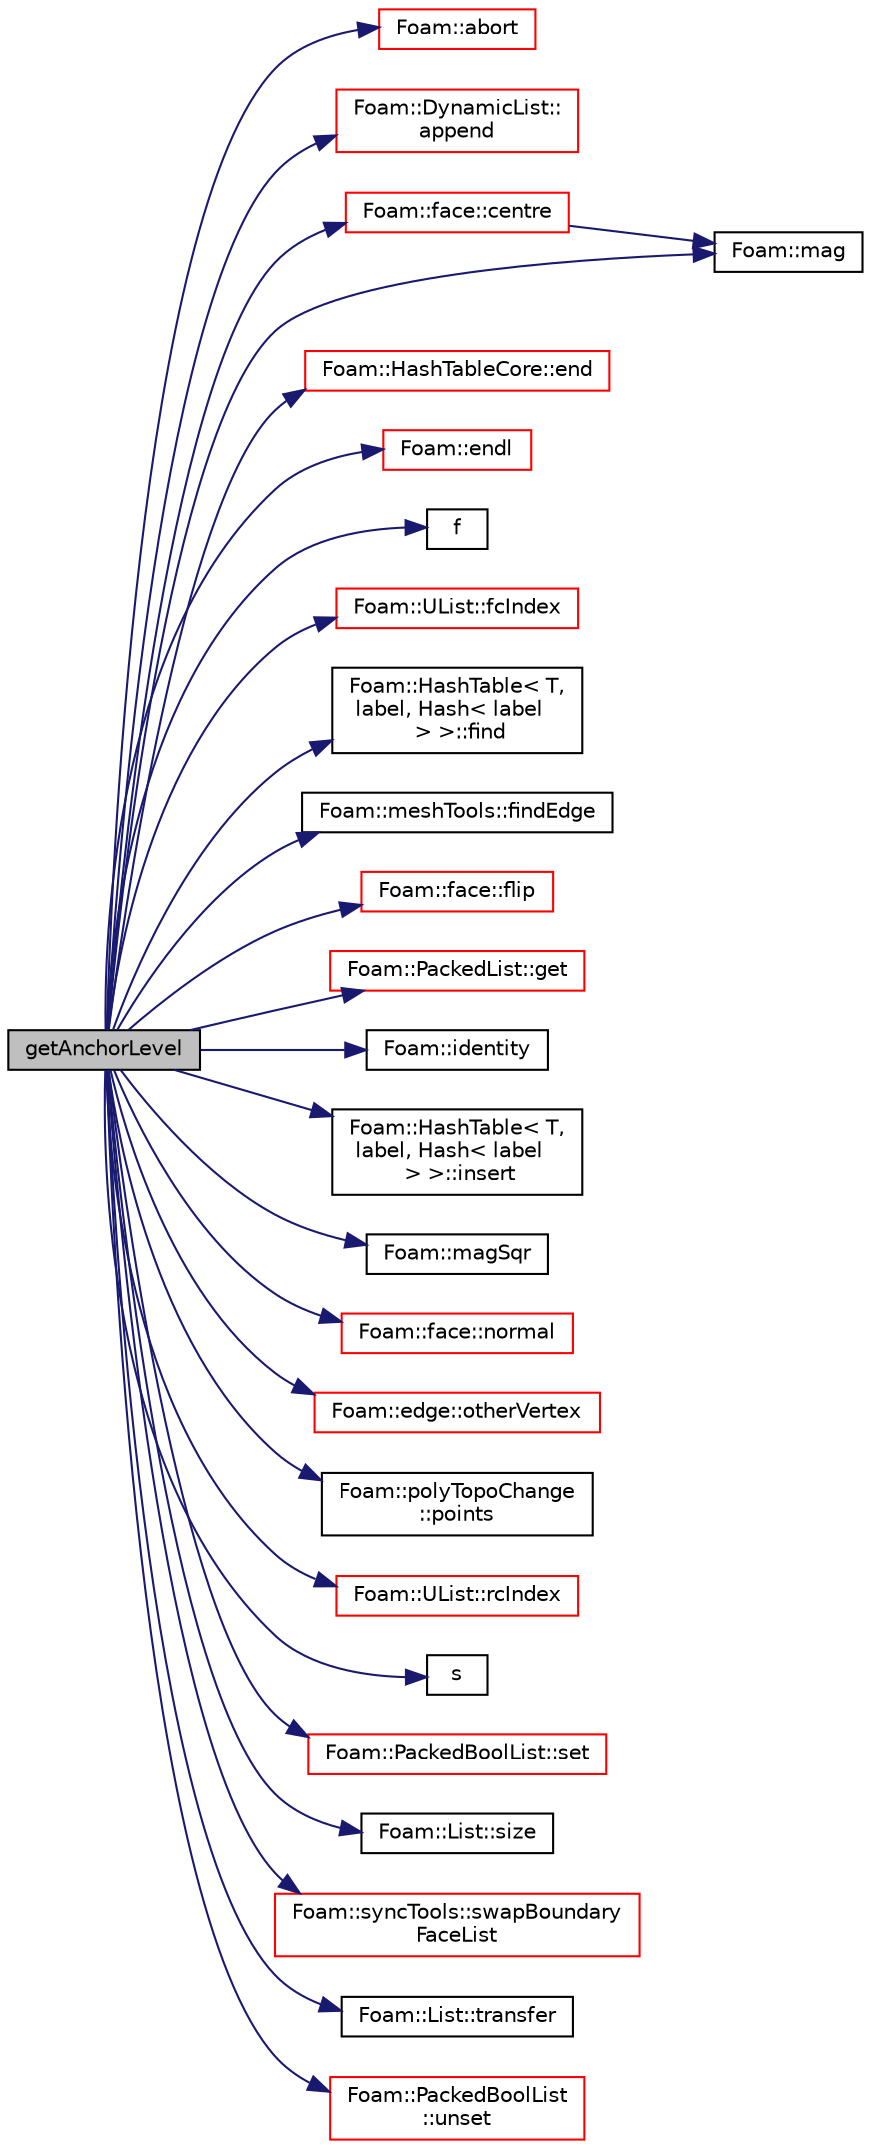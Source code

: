digraph "getAnchorLevel"
{
  bgcolor="transparent";
  edge [fontname="Helvetica",fontsize="10",labelfontname="Helvetica",labelfontsize="10"];
  node [fontname="Helvetica",fontsize="10",shape=record];
  rankdir="LR";
  Node1 [label="getAnchorLevel",height=0.2,width=0.4,color="black", fillcolor="grey75", style="filled", fontcolor="black"];
  Node1 -> Node2 [color="midnightblue",fontsize="10",style="solid",fontname="Helvetica"];
  Node2 [label="Foam::abort",height=0.2,width=0.4,color="red",URL="$a10979.html#a447107a607d03e417307c203fa5fb44b"];
  Node1 -> Node3 [color="midnightblue",fontsize="10",style="solid",fontname="Helvetica"];
  Node3 [label="Foam::DynamicList::\lappend",height=0.2,width=0.4,color="red",URL="$a00613.html#a7b67b42af715604376ad63a681dee6d8",tooltip="Append an element at the end of the list. "];
  Node1 -> Node4 [color="midnightblue",fontsize="10",style="solid",fontname="Helvetica"];
  Node4 [label="Foam::face::centre",height=0.2,width=0.4,color="red",URL="$a00725.html#ae686335a8e426b97037d6845043b7151",tooltip="Centre point of face. "];
  Node4 -> Node5 [color="midnightblue",fontsize="10",style="solid",fontname="Helvetica"];
  Node5 [label="Foam::mag",height=0.2,width=0.4,color="black",URL="$a10979.html#a929da2a3fdcf3dacbbe0487d3a330dae"];
  Node1 -> Node6 [color="midnightblue",fontsize="10",style="solid",fontname="Helvetica"];
  Node6 [label="Foam::HashTableCore::end",height=0.2,width=0.4,color="red",URL="$a00998.html#a540580a296c0ff351686ceb4f27b6fe6",tooltip="iteratorEnd set to beyond the end of any HashTable "];
  Node1 -> Node7 [color="midnightblue",fontsize="10",style="solid",fontname="Helvetica"];
  Node7 [label="Foam::endl",height=0.2,width=0.4,color="red",URL="$a10979.html#a2db8fe02a0d3909e9351bb4275b23ce4",tooltip="Add newline and flush stream. "];
  Node1 -> Node8 [color="midnightblue",fontsize="10",style="solid",fontname="Helvetica"];
  Node8 [label="f",height=0.2,width=0.4,color="black",URL="$a04050.html#a888be93833ac7a23170555c69c690288"];
  Node1 -> Node9 [color="midnightblue",fontsize="10",style="solid",fontname="Helvetica"];
  Node9 [label="Foam::UList::fcIndex",height=0.2,width=0.4,color="red",URL="$a02830.html#af4d05e19e6cdc80f0c7acd5bbe250f69",tooltip="Return the forward circular index, i.e. the next index. "];
  Node1 -> Node10 [color="midnightblue",fontsize="10",style="solid",fontname="Helvetica"];
  Node10 [label="Foam::HashTable\< T,\l label, Hash\< label\l \> \>::find",height=0.2,width=0.4,color="black",URL="$a00997.html#a76b2c74ebd9f33fa9f76261b027ffc11",tooltip="Find and return an iterator set at the hashedEntry. "];
  Node1 -> Node11 [color="midnightblue",fontsize="10",style="solid",fontname="Helvetica"];
  Node11 [label="Foam::meshTools::findEdge",height=0.2,width=0.4,color="black",URL="$a11035.html#a503ac13f2a78e2ef3c8630ae73a4c0fd",tooltip="Return edge among candidates that uses the two vertices. "];
  Node1 -> Node12 [color="midnightblue",fontsize="10",style="solid",fontname="Helvetica"];
  Node12 [label="Foam::face::flip",height=0.2,width=0.4,color="red",URL="$a00725.html#a126cb0362ae2e7935520fb27343bad31",tooltip="Flip the face in-place. "];
  Node1 -> Node13 [color="midnightblue",fontsize="10",style="solid",fontname="Helvetica"];
  Node13 [label="Foam::PackedList::get",height=0.2,width=0.4,color="red",URL="$a01794.html#a1e2b0b59f39fd7a107318bf07ce5170b",tooltip="Get value at index I. "];
  Node1 -> Node14 [color="midnightblue",fontsize="10",style="solid",fontname="Helvetica"];
  Node14 [label="Foam::identity",height=0.2,width=0.4,color="black",URL="$a10979.html#a36af96cb841435845fffb4fe69208490",tooltip="Create identity map (map[i] == i) of given length. "];
  Node1 -> Node15 [color="midnightblue",fontsize="10",style="solid",fontname="Helvetica"];
  Node15 [label="Foam::HashTable\< T,\l label, Hash\< label\l \> \>::insert",height=0.2,width=0.4,color="black",URL="$a00997.html#a5eee1e0e199ad59b9cb3916cd42156e0",tooltip="Insert a new hashedEntry. "];
  Node1 -> Node5 [color="midnightblue",fontsize="10",style="solid",fontname="Helvetica"];
  Node1 -> Node16 [color="midnightblue",fontsize="10",style="solid",fontname="Helvetica"];
  Node16 [label="Foam::magSqr",height=0.2,width=0.4,color="black",URL="$a10979.html#ae6fff2c6981e6d9618aa5038e69def6e"];
  Node1 -> Node17 [color="midnightblue",fontsize="10",style="solid",fontname="Helvetica"];
  Node17 [label="Foam::face::normal",height=0.2,width=0.4,color="red",URL="$a00725.html#ae99e873366a39dc9e3180b3f15d653ab",tooltip="Vector normal; magnitude is equal to area of face. "];
  Node1 -> Node18 [color="midnightblue",fontsize="10",style="solid",fontname="Helvetica"];
  Node18 [label="Foam::edge::otherVertex",height=0.2,width=0.4,color="red",URL="$a00621.html#ab53e2468b3b9d33c35dc8be5c6867e0f",tooltip="Given one vertex, return the other. "];
  Node1 -> Node19 [color="midnightblue",fontsize="10",style="solid",fontname="Helvetica"];
  Node19 [label="Foam::polyTopoChange\l::points",height=0.2,width=0.4,color="black",URL="$a01976.html#ad15c20392296e3b10011a2a22a7baacc",tooltip="Points. Shrunk after constructing mesh (or calling of compact()) "];
  Node1 -> Node20 [color="midnightblue",fontsize="10",style="solid",fontname="Helvetica"];
  Node20 [label="Foam::UList::rcIndex",height=0.2,width=0.4,color="red",URL="$a02830.html#ac854da7255402f41e46a47fb79398a2d",tooltip="Return the reverse circular index, i.e. the previous index. "];
  Node1 -> Node21 [color="midnightblue",fontsize="10",style="solid",fontname="Helvetica"];
  Node21 [label="s",height=0.2,width=0.4,color="black",URL="$a04405.html#a6d6b99210a64ad23792eb7a3b0411c42"];
  Node1 -> Node22 [color="midnightblue",fontsize="10",style="solid",fontname="Helvetica"];
  Node22 [label="Foam::PackedBoolList::set",height=0.2,width=0.4,color="red",URL="$a01793.html#a0c010317ff4eff942a58dd385245119d",tooltip="Set specified bits. "];
  Node1 -> Node23 [color="midnightblue",fontsize="10",style="solid",fontname="Helvetica"];
  Node23 [label="Foam::List::size",height=0.2,width=0.4,color="black",URL="$a01390.html#a8a5f6fa29bd4b500caf186f60245b384",tooltip="Override size to be inconsistent with allocated storage. "];
  Node1 -> Node24 [color="midnightblue",fontsize="10",style="solid",fontname="Helvetica"];
  Node24 [label="Foam::syncTools::swapBoundary\lFaceList",height=0.2,width=0.4,color="red",URL="$a02619.html#a30e4f2ce2c2399c35f5d674bdb7c07fd",tooltip="Swap coupled boundary face values. "];
  Node1 -> Node25 [color="midnightblue",fontsize="10",style="solid",fontname="Helvetica"];
  Node25 [label="Foam::List::transfer",height=0.2,width=0.4,color="black",URL="$a01390.html#a25ad1d2084d16b234b0cf91c07e832c0",tooltip="Transfer the contents of the argument List into this list. "];
  Node1 -> Node26 [color="midnightblue",fontsize="10",style="solid",fontname="Helvetica"];
  Node26 [label="Foam::PackedBoolList\l::unset",height=0.2,width=0.4,color="red",URL="$a01793.html#afaa869912c50accc001594d281048665",tooltip="Unset specified bits. "];
}
